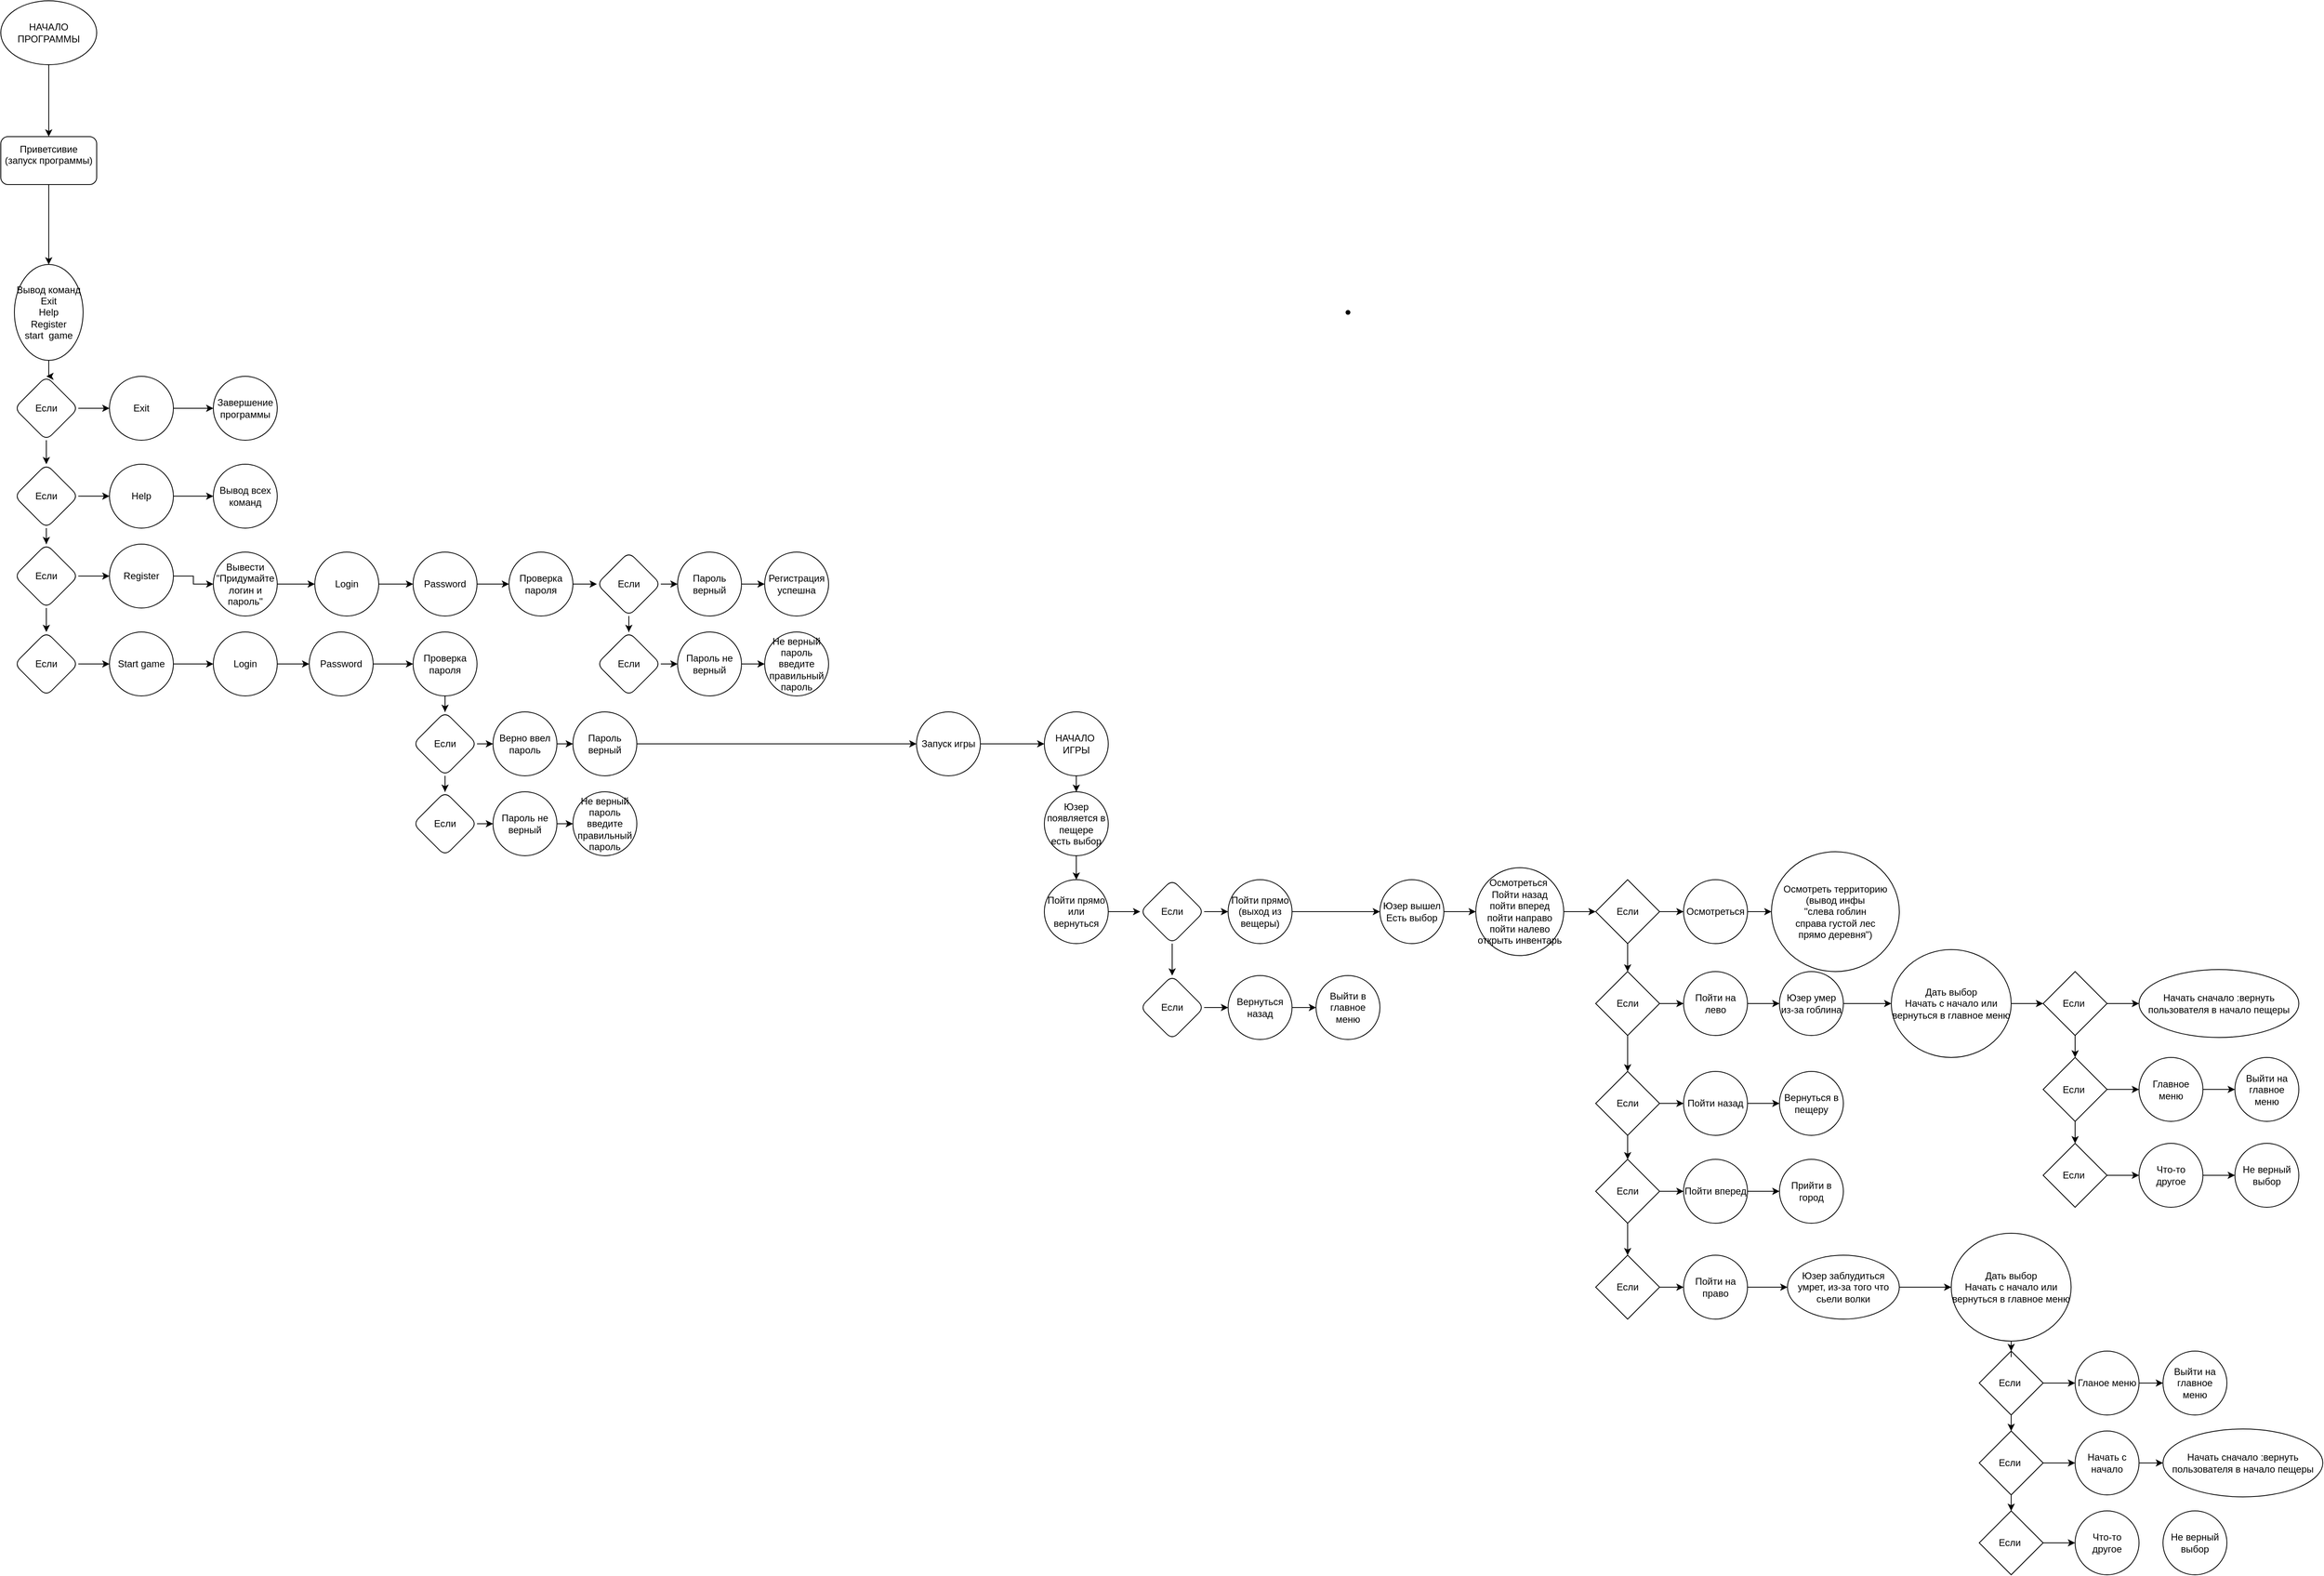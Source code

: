 <mxfile version="26.2.3">
  <diagram id="C5RBs43oDa-KdzZeNtuy" name="Page-1">
    <mxGraphModel dx="4176" dy="2280" grid="1" gridSize="10" guides="1" tooltips="1" connect="1" arrows="1" fold="1" page="1" pageScale="1" pageWidth="827" pageHeight="1169" math="0" shadow="0">
      <root>
        <mxCell id="WIyWlLk6GJQsqaUBKTNV-0" />
        <mxCell id="WIyWlLk6GJQsqaUBKTNV-1" parent="WIyWlLk6GJQsqaUBKTNV-0" />
        <mxCell id="n6v00HD5RPz7IUr_p7di-2" value="" style="edgeStyle=orthogonalEdgeStyle;rounded=0;orthogonalLoop=1;jettySize=auto;html=1;" edge="1" parent="WIyWlLk6GJQsqaUBKTNV-1" source="n6v00HD5RPz7IUr_p7di-0">
          <mxGeometry relative="1" as="geometry">
            <mxPoint x="414" y="210" as="targetPoint" />
          </mxGeometry>
        </mxCell>
        <mxCell id="n6v00HD5RPz7IUr_p7di-0" value="НАЧАЛО&lt;div&gt;ПРОГРАММЫ&lt;/div&gt;" style="ellipse;whiteSpace=wrap;html=1;" vertex="1" parent="WIyWlLk6GJQsqaUBKTNV-1">
          <mxGeometry x="354" y="40" width="120" height="80" as="geometry" />
        </mxCell>
        <mxCell id="n6v00HD5RPz7IUr_p7di-72" value="" style="edgeStyle=orthogonalEdgeStyle;rounded=0;orthogonalLoop=1;jettySize=auto;html=1;" edge="1" parent="WIyWlLk6GJQsqaUBKTNV-1" source="n6v00HD5RPz7IUr_p7di-6" target="n6v00HD5RPz7IUr_p7di-71">
          <mxGeometry relative="1" as="geometry" />
        </mxCell>
        <mxCell id="n6v00HD5RPz7IUr_p7di-6" value="Приветсивие&lt;div&gt;(запуск программы)&lt;/div&gt;&lt;div&gt;&lt;br&gt;&lt;/div&gt;" style="rounded=1;whiteSpace=wrap;html=1;" vertex="1" parent="WIyWlLk6GJQsqaUBKTNV-1">
          <mxGeometry x="354" y="210" width="120" height="60" as="geometry" />
        </mxCell>
        <mxCell id="n6v00HD5RPz7IUr_p7di-74" value="" style="edgeStyle=orthogonalEdgeStyle;rounded=0;orthogonalLoop=1;jettySize=auto;html=1;" edge="1" parent="WIyWlLk6GJQsqaUBKTNV-1" source="n6v00HD5RPz7IUr_p7di-71" target="n6v00HD5RPz7IUr_p7di-73">
          <mxGeometry relative="1" as="geometry" />
        </mxCell>
        <mxCell id="n6v00HD5RPz7IUr_p7di-71" value="Вывод команд&lt;div&gt;Exit&lt;/div&gt;&lt;div&gt;Help&lt;/div&gt;&lt;div&gt;Register&lt;/div&gt;&lt;div&gt;start&amp;nbsp; game&lt;/div&gt;" style="ellipse;whiteSpace=wrap;html=1;rounded=1;" vertex="1" parent="WIyWlLk6GJQsqaUBKTNV-1">
          <mxGeometry x="371" y="370" width="86" height="120" as="geometry" />
        </mxCell>
        <mxCell id="n6v00HD5RPz7IUr_p7di-76" value="" style="edgeStyle=orthogonalEdgeStyle;rounded=0;orthogonalLoop=1;jettySize=auto;html=1;" edge="1" parent="WIyWlLk6GJQsqaUBKTNV-1" source="n6v00HD5RPz7IUr_p7di-73" target="n6v00HD5RPz7IUr_p7di-75">
          <mxGeometry relative="1" as="geometry" />
        </mxCell>
        <mxCell id="n6v00HD5RPz7IUr_p7di-80" value="" style="edgeStyle=orthogonalEdgeStyle;rounded=0;orthogonalLoop=1;jettySize=auto;html=1;" edge="1" parent="WIyWlLk6GJQsqaUBKTNV-1" source="n6v00HD5RPz7IUr_p7di-73" target="n6v00HD5RPz7IUr_p7di-79">
          <mxGeometry relative="1" as="geometry" />
        </mxCell>
        <mxCell id="n6v00HD5RPz7IUr_p7di-73" value="Если" style="rhombus;whiteSpace=wrap;html=1;rounded=1;" vertex="1" parent="WIyWlLk6GJQsqaUBKTNV-1">
          <mxGeometry x="371" y="510" width="80" height="80" as="geometry" />
        </mxCell>
        <mxCell id="n6v00HD5RPz7IUr_p7di-78" value="" style="edgeStyle=orthogonalEdgeStyle;rounded=0;orthogonalLoop=1;jettySize=auto;html=1;" edge="1" parent="WIyWlLk6GJQsqaUBKTNV-1" source="n6v00HD5RPz7IUr_p7di-75" target="n6v00HD5RPz7IUr_p7di-77">
          <mxGeometry relative="1" as="geometry" />
        </mxCell>
        <mxCell id="n6v00HD5RPz7IUr_p7di-75" value="Exit" style="ellipse;whiteSpace=wrap;html=1;rounded=1;" vertex="1" parent="WIyWlLk6GJQsqaUBKTNV-1">
          <mxGeometry x="490" y="510" width="80" height="80" as="geometry" />
        </mxCell>
        <mxCell id="n6v00HD5RPz7IUr_p7di-82" value="" style="edgeStyle=orthogonalEdgeStyle;rounded=0;orthogonalLoop=1;jettySize=auto;html=1;" edge="1" parent="WIyWlLk6GJQsqaUBKTNV-1" source="n6v00HD5RPz7IUr_p7di-79" target="n6v00HD5RPz7IUr_p7di-81">
          <mxGeometry relative="1" as="geometry" />
        </mxCell>
        <mxCell id="n6v00HD5RPz7IUr_p7di-86" value="" style="edgeStyle=orthogonalEdgeStyle;rounded=0;orthogonalLoop=1;jettySize=auto;html=1;" edge="1" parent="WIyWlLk6GJQsqaUBKTNV-1" source="n6v00HD5RPz7IUr_p7di-79" target="n6v00HD5RPz7IUr_p7di-85">
          <mxGeometry relative="1" as="geometry" />
        </mxCell>
        <mxCell id="n6v00HD5RPz7IUr_p7di-79" value="Если" style="rhombus;whiteSpace=wrap;html=1;rounded=1;" vertex="1" parent="WIyWlLk6GJQsqaUBKTNV-1">
          <mxGeometry x="371" y="620" width="80" height="80" as="geometry" />
        </mxCell>
        <mxCell id="n6v00HD5RPz7IUr_p7di-84" value="" style="edgeStyle=orthogonalEdgeStyle;rounded=0;orthogonalLoop=1;jettySize=auto;html=1;" edge="1" parent="WIyWlLk6GJQsqaUBKTNV-1" source="n6v00HD5RPz7IUr_p7di-81" target="n6v00HD5RPz7IUr_p7di-83">
          <mxGeometry relative="1" as="geometry" />
        </mxCell>
        <mxCell id="n6v00HD5RPz7IUr_p7di-81" value="Help" style="ellipse;whiteSpace=wrap;html=1;rounded=1;" vertex="1" parent="WIyWlLk6GJQsqaUBKTNV-1">
          <mxGeometry x="490" y="620" width="80" height="80" as="geometry" />
        </mxCell>
        <mxCell id="n6v00HD5RPz7IUr_p7di-83" value="Вывод всех команд" style="ellipse;whiteSpace=wrap;html=1;rounded=1;" vertex="1" parent="WIyWlLk6GJQsqaUBKTNV-1">
          <mxGeometry x="620" y="620" width="80" height="80" as="geometry" />
        </mxCell>
        <mxCell id="n6v00HD5RPz7IUr_p7di-88" value="" style="edgeStyle=orthogonalEdgeStyle;rounded=0;orthogonalLoop=1;jettySize=auto;html=1;" edge="1" parent="WIyWlLk6GJQsqaUBKTNV-1" source="n6v00HD5RPz7IUr_p7di-85" target="n6v00HD5RPz7IUr_p7di-87">
          <mxGeometry relative="1" as="geometry" />
        </mxCell>
        <mxCell id="n6v00HD5RPz7IUr_p7di-119" value="" style="edgeStyle=orthogonalEdgeStyle;rounded=0;orthogonalLoop=1;jettySize=auto;html=1;" edge="1" parent="WIyWlLk6GJQsqaUBKTNV-1" source="n6v00HD5RPz7IUr_p7di-85" target="n6v00HD5RPz7IUr_p7di-118">
          <mxGeometry relative="1" as="geometry" />
        </mxCell>
        <mxCell id="n6v00HD5RPz7IUr_p7di-85" value="Если" style="rhombus;whiteSpace=wrap;html=1;rounded=1;" vertex="1" parent="WIyWlLk6GJQsqaUBKTNV-1">
          <mxGeometry x="371" y="720" width="80" height="80" as="geometry" />
        </mxCell>
        <mxCell id="n6v00HD5RPz7IUr_p7di-90" value="" style="edgeStyle=orthogonalEdgeStyle;rounded=0;orthogonalLoop=1;jettySize=auto;html=1;" edge="1" parent="WIyWlLk6GJQsqaUBKTNV-1" source="n6v00HD5RPz7IUr_p7di-87" target="n6v00HD5RPz7IUr_p7di-89">
          <mxGeometry relative="1" as="geometry" />
        </mxCell>
        <mxCell id="n6v00HD5RPz7IUr_p7di-87" value="Register" style="ellipse;whiteSpace=wrap;html=1;rounded=1;" vertex="1" parent="WIyWlLk6GJQsqaUBKTNV-1">
          <mxGeometry x="490" y="720" width="80" height="80" as="geometry" />
        </mxCell>
        <mxCell id="n6v00HD5RPz7IUr_p7di-94" value="" style="edgeStyle=orthogonalEdgeStyle;rounded=0;orthogonalLoop=1;jettySize=auto;html=1;" edge="1" parent="WIyWlLk6GJQsqaUBKTNV-1" source="n6v00HD5RPz7IUr_p7di-89" target="n6v00HD5RPz7IUr_p7di-93">
          <mxGeometry relative="1" as="geometry" />
        </mxCell>
        <mxCell id="n6v00HD5RPz7IUr_p7di-89" value="Вывести&lt;br&gt;&quot;Придумайте&lt;div&gt;логин и пароль&quot;&lt;br&gt;&lt;/div&gt;" style="ellipse;whiteSpace=wrap;html=1;rounded=1;" vertex="1" parent="WIyWlLk6GJQsqaUBKTNV-1">
          <mxGeometry x="620" y="730" width="80" height="80" as="geometry" />
        </mxCell>
        <mxCell id="n6v00HD5RPz7IUr_p7di-96" value="" style="edgeStyle=orthogonalEdgeStyle;rounded=0;orthogonalLoop=1;jettySize=auto;html=1;" edge="1" parent="WIyWlLk6GJQsqaUBKTNV-1" source="n6v00HD5RPz7IUr_p7di-93" target="n6v00HD5RPz7IUr_p7di-95">
          <mxGeometry relative="1" as="geometry" />
        </mxCell>
        <mxCell id="n6v00HD5RPz7IUr_p7di-93" value="Login" style="ellipse;whiteSpace=wrap;html=1;rounded=1;" vertex="1" parent="WIyWlLk6GJQsqaUBKTNV-1">
          <mxGeometry x="747" y="730" width="80" height="80" as="geometry" />
        </mxCell>
        <mxCell id="n6v00HD5RPz7IUr_p7di-98" value="" style="edgeStyle=orthogonalEdgeStyle;rounded=0;orthogonalLoop=1;jettySize=auto;html=1;" edge="1" parent="WIyWlLk6GJQsqaUBKTNV-1" source="n6v00HD5RPz7IUr_p7di-95" target="n6v00HD5RPz7IUr_p7di-97">
          <mxGeometry relative="1" as="geometry" />
        </mxCell>
        <mxCell id="n6v00HD5RPz7IUr_p7di-95" value="Password" style="ellipse;whiteSpace=wrap;html=1;rounded=1;" vertex="1" parent="WIyWlLk6GJQsqaUBKTNV-1">
          <mxGeometry x="870" y="730" width="80" height="80" as="geometry" />
        </mxCell>
        <mxCell id="n6v00HD5RPz7IUr_p7di-100" value="" style="edgeStyle=orthogonalEdgeStyle;rounded=0;orthogonalLoop=1;jettySize=auto;html=1;" edge="1" parent="WIyWlLk6GJQsqaUBKTNV-1" source="n6v00HD5RPz7IUr_p7di-97" target="n6v00HD5RPz7IUr_p7di-99">
          <mxGeometry relative="1" as="geometry" />
        </mxCell>
        <mxCell id="n6v00HD5RPz7IUr_p7di-102" value="" style="edgeStyle=orthogonalEdgeStyle;rounded=0;orthogonalLoop=1;jettySize=auto;html=1;" edge="1" parent="WIyWlLk6GJQsqaUBKTNV-1" source="n6v00HD5RPz7IUr_p7di-99" target="n6v00HD5RPz7IUr_p7di-101">
          <mxGeometry relative="1" as="geometry" />
        </mxCell>
        <mxCell id="n6v00HD5RPz7IUr_p7di-104" value="" style="edgeStyle=orthogonalEdgeStyle;rounded=0;orthogonalLoop=1;jettySize=auto;html=1;" edge="1" parent="WIyWlLk6GJQsqaUBKTNV-1" source="n6v00HD5RPz7IUr_p7di-99" target="n6v00HD5RPz7IUr_p7di-103">
          <mxGeometry relative="1" as="geometry" />
        </mxCell>
        <mxCell id="n6v00HD5RPz7IUr_p7di-99" value="Если" style="rhombus;whiteSpace=wrap;html=1;rounded=1;" vertex="1" parent="WIyWlLk6GJQsqaUBKTNV-1">
          <mxGeometry x="1100" y="730" width="80" height="80" as="geometry" />
        </mxCell>
        <mxCell id="n6v00HD5RPz7IUr_p7di-111" value="" style="edgeStyle=orthogonalEdgeStyle;rounded=0;orthogonalLoop=1;jettySize=auto;html=1;" edge="1" parent="WIyWlLk6GJQsqaUBKTNV-1" source="n6v00HD5RPz7IUr_p7di-101" target="n6v00HD5RPz7IUr_p7di-110">
          <mxGeometry relative="1" as="geometry" />
        </mxCell>
        <mxCell id="n6v00HD5RPz7IUr_p7di-101" value="Если" style="rhombus;whiteSpace=wrap;html=1;rounded=1;" vertex="1" parent="WIyWlLk6GJQsqaUBKTNV-1">
          <mxGeometry x="1100" y="830" width="80" height="80" as="geometry" />
        </mxCell>
        <mxCell id="n6v00HD5RPz7IUr_p7di-106" value="" style="edgeStyle=orthogonalEdgeStyle;rounded=0;orthogonalLoop=1;jettySize=auto;html=1;" edge="1" parent="WIyWlLk6GJQsqaUBKTNV-1" source="n6v00HD5RPz7IUr_p7di-103" target="n6v00HD5RPz7IUr_p7di-105">
          <mxGeometry relative="1" as="geometry" />
        </mxCell>
        <mxCell id="n6v00HD5RPz7IUr_p7di-103" value="Пароль верный" style="ellipse;whiteSpace=wrap;html=1;rounded=1;" vertex="1" parent="WIyWlLk6GJQsqaUBKTNV-1">
          <mxGeometry x="1201" y="730" width="80" height="80" as="geometry" />
        </mxCell>
        <mxCell id="n6v00HD5RPz7IUr_p7di-105" value="Регистрация успешна" style="ellipse;whiteSpace=wrap;html=1;rounded=1;" vertex="1" parent="WIyWlLk6GJQsqaUBKTNV-1">
          <mxGeometry x="1310" y="730" width="80" height="80" as="geometry" />
        </mxCell>
        <mxCell id="n6v00HD5RPz7IUr_p7di-139" value="" style="edgeStyle=orthogonalEdgeStyle;rounded=0;orthogonalLoop=1;jettySize=auto;html=1;" edge="1" parent="WIyWlLk6GJQsqaUBKTNV-1" source="n6v00HD5RPz7IUr_p7di-110" target="n6v00HD5RPz7IUr_p7di-138">
          <mxGeometry relative="1" as="geometry" />
        </mxCell>
        <mxCell id="n6v00HD5RPz7IUr_p7di-110" value="Пароль не верный" style="ellipse;whiteSpace=wrap;html=1;rounded=1;" vertex="1" parent="WIyWlLk6GJQsqaUBKTNV-1">
          <mxGeometry x="1201" y="830" width="80" height="80" as="geometry" />
        </mxCell>
        <mxCell id="n6v00HD5RPz7IUr_p7di-123" value="" style="edgeStyle=orthogonalEdgeStyle;rounded=0;orthogonalLoop=1;jettySize=auto;html=1;" edge="1" parent="WIyWlLk6GJQsqaUBKTNV-1" source="n6v00HD5RPz7IUr_p7di-118" target="n6v00HD5RPz7IUr_p7di-122">
          <mxGeometry relative="1" as="geometry" />
        </mxCell>
        <mxCell id="n6v00HD5RPz7IUr_p7di-118" value="Если" style="rhombus;whiteSpace=wrap;html=1;rounded=1;" vertex="1" parent="WIyWlLk6GJQsqaUBKTNV-1">
          <mxGeometry x="371" y="830" width="80" height="80" as="geometry" />
        </mxCell>
        <mxCell id="n6v00HD5RPz7IUr_p7di-122" value="Start game" style="ellipse;whiteSpace=wrap;html=1;rounded=1;" vertex="1" parent="WIyWlLk6GJQsqaUBKTNV-1">
          <mxGeometry x="490" y="830" width="80" height="80" as="geometry" />
        </mxCell>
        <mxCell id="n6v00HD5RPz7IUr_p7di-131" value="" style="edgeStyle=orthogonalEdgeStyle;rounded=0;orthogonalLoop=1;jettySize=auto;html=1;" edge="1" parent="WIyWlLk6GJQsqaUBKTNV-1" source="n6v00HD5RPz7IUr_p7di-127" target="n6v00HD5RPz7IUr_p7di-130">
          <mxGeometry relative="1" as="geometry" />
        </mxCell>
        <mxCell id="n6v00HD5RPz7IUr_p7di-133" value="" style="edgeStyle=orthogonalEdgeStyle;rounded=0;orthogonalLoop=1;jettySize=auto;html=1;" edge="1" parent="WIyWlLk6GJQsqaUBKTNV-1" source="n6v00HD5RPz7IUr_p7di-130" target="n6v00HD5RPz7IUr_p7di-132">
          <mxGeometry relative="1" as="geometry" />
        </mxCell>
        <mxCell id="n6v00HD5RPz7IUr_p7di-130" value="Password" style="ellipse;whiteSpace=wrap;html=1;rounded=1;" vertex="1" parent="WIyWlLk6GJQsqaUBKTNV-1">
          <mxGeometry x="740" y="830" width="80" height="80" as="geometry" />
        </mxCell>
        <mxCell id="n6v00HD5RPz7IUr_p7di-144" value="" style="edgeStyle=orthogonalEdgeStyle;rounded=0;orthogonalLoop=1;jettySize=auto;html=1;" edge="1" parent="WIyWlLk6GJQsqaUBKTNV-1" source="n6v00HD5RPz7IUr_p7di-132" target="n6v00HD5RPz7IUr_p7di-143">
          <mxGeometry relative="1" as="geometry" />
        </mxCell>
        <mxCell id="n6v00HD5RPz7IUr_p7di-132" value="Проверка пароля" style="ellipse;whiteSpace=wrap;html=1;rounded=1;" vertex="1" parent="WIyWlLk6GJQsqaUBKTNV-1">
          <mxGeometry x="870" y="830" width="80" height="80" as="geometry" />
        </mxCell>
        <mxCell id="n6v00HD5RPz7IUr_p7di-97" value="Проверка пароля" style="ellipse;whiteSpace=wrap;html=1;rounded=1;" vertex="1" parent="WIyWlLk6GJQsqaUBKTNV-1">
          <mxGeometry x="990" y="730" width="80" height="80" as="geometry" />
        </mxCell>
        <mxCell id="n6v00HD5RPz7IUr_p7di-77" value="Завершение программы" style="ellipse;whiteSpace=wrap;html=1;rounded=1;" vertex="1" parent="WIyWlLk6GJQsqaUBKTNV-1">
          <mxGeometry x="620" y="510" width="80" height="80" as="geometry" />
        </mxCell>
        <mxCell id="n6v00HD5RPz7IUr_p7di-138" value="Не верный пароль&lt;div&gt;введите правильный пароль&lt;/div&gt;" style="ellipse;whiteSpace=wrap;html=1;rounded=1;" vertex="1" parent="WIyWlLk6GJQsqaUBKTNV-1">
          <mxGeometry x="1310" y="830" width="80" height="80" as="geometry" />
        </mxCell>
        <mxCell id="n6v00HD5RPz7IUr_p7di-141" value="" style="edgeStyle=orthogonalEdgeStyle;rounded=0;orthogonalLoop=1;jettySize=auto;html=1;" edge="1" parent="WIyWlLk6GJQsqaUBKTNV-1" source="n6v00HD5RPz7IUr_p7di-122" target="n6v00HD5RPz7IUr_p7di-127">
          <mxGeometry relative="1" as="geometry">
            <mxPoint x="570" y="870" as="sourcePoint" />
            <mxPoint x="670" y="1110" as="targetPoint" />
          </mxGeometry>
        </mxCell>
        <mxCell id="n6v00HD5RPz7IUr_p7di-127" value="Login" style="ellipse;whiteSpace=wrap;html=1;rounded=1;" vertex="1" parent="WIyWlLk6GJQsqaUBKTNV-1">
          <mxGeometry x="620" y="830" width="80" height="80" as="geometry" />
        </mxCell>
        <mxCell id="n6v00HD5RPz7IUr_p7di-146" value="" style="edgeStyle=orthogonalEdgeStyle;rounded=0;orthogonalLoop=1;jettySize=auto;html=1;" edge="1" parent="WIyWlLk6GJQsqaUBKTNV-1" source="n6v00HD5RPz7IUr_p7di-143" target="n6v00HD5RPz7IUr_p7di-145">
          <mxGeometry relative="1" as="geometry" />
        </mxCell>
        <mxCell id="n6v00HD5RPz7IUr_p7di-148" value="" style="edgeStyle=orthogonalEdgeStyle;rounded=0;orthogonalLoop=1;jettySize=auto;html=1;" edge="1" parent="WIyWlLk6GJQsqaUBKTNV-1" source="n6v00HD5RPz7IUr_p7di-143" target="n6v00HD5RPz7IUr_p7di-147">
          <mxGeometry relative="1" as="geometry" />
        </mxCell>
        <mxCell id="n6v00HD5RPz7IUr_p7di-143" value="Если" style="rhombus;whiteSpace=wrap;html=1;rounded=1;" vertex="1" parent="WIyWlLk6GJQsqaUBKTNV-1">
          <mxGeometry x="870" y="930" width="80" height="80" as="geometry" />
        </mxCell>
        <mxCell id="n6v00HD5RPz7IUr_p7di-158" value="" style="edgeStyle=orthogonalEdgeStyle;rounded=0;orthogonalLoop=1;jettySize=auto;html=1;" edge="1" parent="WIyWlLk6GJQsqaUBKTNV-1" source="n6v00HD5RPz7IUr_p7di-145" target="n6v00HD5RPz7IUr_p7di-157">
          <mxGeometry relative="1" as="geometry" />
        </mxCell>
        <mxCell id="n6v00HD5RPz7IUr_p7di-145" value="Если" style="rhombus;whiteSpace=wrap;html=1;rounded=1;" vertex="1" parent="WIyWlLk6GJQsqaUBKTNV-1">
          <mxGeometry x="870" y="1030" width="80" height="80" as="geometry" />
        </mxCell>
        <mxCell id="n6v00HD5RPz7IUr_p7di-154" value="" style="edgeStyle=orthogonalEdgeStyle;rounded=0;orthogonalLoop=1;jettySize=auto;html=1;" edge="1" parent="WIyWlLk6GJQsqaUBKTNV-1" source="n6v00HD5RPz7IUr_p7di-147" target="n6v00HD5RPz7IUr_p7di-153">
          <mxGeometry relative="1" as="geometry" />
        </mxCell>
        <mxCell id="n6v00HD5RPz7IUr_p7di-147" value="Верно ввел пароль" style="ellipse;whiteSpace=wrap;html=1;rounded=1;" vertex="1" parent="WIyWlLk6GJQsqaUBKTNV-1">
          <mxGeometry x="970" y="930" width="80" height="80" as="geometry" />
        </mxCell>
        <mxCell id="n6v00HD5RPz7IUr_p7di-156" value="" style="edgeStyle=orthogonalEdgeStyle;rounded=0;orthogonalLoop=1;jettySize=auto;html=1;" edge="1" parent="WIyWlLk6GJQsqaUBKTNV-1" source="n6v00HD5RPz7IUr_p7di-153" target="n6v00HD5RPz7IUr_p7di-155">
          <mxGeometry relative="1" as="geometry" />
        </mxCell>
        <mxCell id="n6v00HD5RPz7IUr_p7di-153" value="Пароль верный" style="ellipse;whiteSpace=wrap;html=1;rounded=1;" vertex="1" parent="WIyWlLk6GJQsqaUBKTNV-1">
          <mxGeometry x="1070" y="930" width="80" height="80" as="geometry" />
        </mxCell>
        <mxCell id="n6v00HD5RPz7IUr_p7di-163" value="" style="edgeStyle=orthogonalEdgeStyle;rounded=0;orthogonalLoop=1;jettySize=auto;html=1;" edge="1" parent="WIyWlLk6GJQsqaUBKTNV-1" source="n6v00HD5RPz7IUr_p7di-155" target="n6v00HD5RPz7IUr_p7di-162">
          <mxGeometry relative="1" as="geometry" />
        </mxCell>
        <mxCell id="n6v00HD5RPz7IUr_p7di-155" value="Запуск игры" style="ellipse;whiteSpace=wrap;html=1;rounded=1;" vertex="1" parent="WIyWlLk6GJQsqaUBKTNV-1">
          <mxGeometry x="1500" y="930" width="80" height="80" as="geometry" />
        </mxCell>
        <mxCell id="n6v00HD5RPz7IUr_p7di-161" value="" style="edgeStyle=orthogonalEdgeStyle;rounded=0;orthogonalLoop=1;jettySize=auto;html=1;" edge="1" parent="WIyWlLk6GJQsqaUBKTNV-1" source="n6v00HD5RPz7IUr_p7di-157" target="n6v00HD5RPz7IUr_p7di-160">
          <mxGeometry relative="1" as="geometry" />
        </mxCell>
        <mxCell id="n6v00HD5RPz7IUr_p7di-157" value="Пароль не верный" style="ellipse;whiteSpace=wrap;html=1;rounded=1;" vertex="1" parent="WIyWlLk6GJQsqaUBKTNV-1">
          <mxGeometry x="970" y="1030" width="80" height="80" as="geometry" />
        </mxCell>
        <mxCell id="n6v00HD5RPz7IUr_p7di-160" value="Не верный пароль&lt;div&gt;введите правильный пароль&lt;/div&gt;" style="ellipse;whiteSpace=wrap;html=1;rounded=1;" vertex="1" parent="WIyWlLk6GJQsqaUBKTNV-1">
          <mxGeometry x="1070" y="1030" width="80" height="80" as="geometry" />
        </mxCell>
        <mxCell id="n6v00HD5RPz7IUr_p7di-165" value="" style="edgeStyle=orthogonalEdgeStyle;rounded=0;orthogonalLoop=1;jettySize=auto;html=1;" edge="1" parent="WIyWlLk6GJQsqaUBKTNV-1" source="n6v00HD5RPz7IUr_p7di-162" target="n6v00HD5RPz7IUr_p7di-164">
          <mxGeometry relative="1" as="geometry" />
        </mxCell>
        <mxCell id="n6v00HD5RPz7IUr_p7di-162" value="НАЧАЛО&amp;nbsp;&lt;div&gt;ИГРЫ&lt;/div&gt;" style="ellipse;whiteSpace=wrap;html=1;rounded=1;" vertex="1" parent="WIyWlLk6GJQsqaUBKTNV-1">
          <mxGeometry x="1660" y="930" width="80" height="80" as="geometry" />
        </mxCell>
        <mxCell id="n6v00HD5RPz7IUr_p7di-167" value="" style="edgeStyle=orthogonalEdgeStyle;rounded=0;orthogonalLoop=1;jettySize=auto;html=1;" edge="1" parent="WIyWlLk6GJQsqaUBKTNV-1" source="n6v00HD5RPz7IUr_p7di-164" target="n6v00HD5RPz7IUr_p7di-166">
          <mxGeometry relative="1" as="geometry" />
        </mxCell>
        <mxCell id="n6v00HD5RPz7IUr_p7di-164" value="Юзер появляется в пещере&lt;div&gt;есть выбор&lt;/div&gt;" style="ellipse;whiteSpace=wrap;html=1;rounded=1;" vertex="1" parent="WIyWlLk6GJQsqaUBKTNV-1">
          <mxGeometry x="1660" y="1030" width="80" height="80" as="geometry" />
        </mxCell>
        <mxCell id="n6v00HD5RPz7IUr_p7di-169" value="" style="edgeStyle=orthogonalEdgeStyle;rounded=0;orthogonalLoop=1;jettySize=auto;html=1;" edge="1" parent="WIyWlLk6GJQsqaUBKTNV-1" source="n6v00HD5RPz7IUr_p7di-166" target="n6v00HD5RPz7IUr_p7di-168">
          <mxGeometry relative="1" as="geometry" />
        </mxCell>
        <mxCell id="n6v00HD5RPz7IUr_p7di-166" value="Пойти прямо&lt;div&gt;или вернуться&lt;/div&gt;" style="ellipse;whiteSpace=wrap;html=1;rounded=1;" vertex="1" parent="WIyWlLk6GJQsqaUBKTNV-1">
          <mxGeometry x="1660" y="1140" width="80" height="80" as="geometry" />
        </mxCell>
        <mxCell id="n6v00HD5RPz7IUr_p7di-171" value="" style="edgeStyle=orthogonalEdgeStyle;rounded=0;orthogonalLoop=1;jettySize=auto;html=1;" edge="1" parent="WIyWlLk6GJQsqaUBKTNV-1" source="n6v00HD5RPz7IUr_p7di-168" target="n6v00HD5RPz7IUr_p7di-170">
          <mxGeometry relative="1" as="geometry" />
        </mxCell>
        <mxCell id="n6v00HD5RPz7IUr_p7di-173" value="" style="edgeStyle=orthogonalEdgeStyle;rounded=0;orthogonalLoop=1;jettySize=auto;html=1;" edge="1" parent="WIyWlLk6GJQsqaUBKTNV-1" source="n6v00HD5RPz7IUr_p7di-168" target="n6v00HD5RPz7IUr_p7di-172">
          <mxGeometry relative="1" as="geometry" />
        </mxCell>
        <mxCell id="n6v00HD5RPz7IUr_p7di-168" value="Если" style="rhombus;whiteSpace=wrap;html=1;rounded=1;" vertex="1" parent="WIyWlLk6GJQsqaUBKTNV-1">
          <mxGeometry x="1780" y="1140" width="80" height="80" as="geometry" />
        </mxCell>
        <mxCell id="n6v00HD5RPz7IUr_p7di-182" value="" style="edgeStyle=orthogonalEdgeStyle;rounded=0;orthogonalLoop=1;jettySize=auto;html=1;" edge="1" parent="WIyWlLk6GJQsqaUBKTNV-1" source="n6v00HD5RPz7IUr_p7di-170" target="n6v00HD5RPz7IUr_p7di-181">
          <mxGeometry relative="1" as="geometry" />
        </mxCell>
        <mxCell id="n6v00HD5RPz7IUr_p7di-170" value="Пойти прямо&lt;div&gt;(выход из вещеры)&lt;/div&gt;" style="ellipse;whiteSpace=wrap;html=1;rounded=1;" vertex="1" parent="WIyWlLk6GJQsqaUBKTNV-1">
          <mxGeometry x="1890" y="1140" width="80" height="80" as="geometry" />
        </mxCell>
        <mxCell id="n6v00HD5RPz7IUr_p7di-175" value="" style="edgeStyle=orthogonalEdgeStyle;rounded=0;orthogonalLoop=1;jettySize=auto;html=1;" edge="1" parent="WIyWlLk6GJQsqaUBKTNV-1" source="n6v00HD5RPz7IUr_p7di-172" target="n6v00HD5RPz7IUr_p7di-174">
          <mxGeometry relative="1" as="geometry" />
        </mxCell>
        <mxCell id="n6v00HD5RPz7IUr_p7di-172" value="Если" style="rhombus;whiteSpace=wrap;html=1;rounded=1;" vertex="1" parent="WIyWlLk6GJQsqaUBKTNV-1">
          <mxGeometry x="1780" y="1260" width="80" height="80" as="geometry" />
        </mxCell>
        <mxCell id="n6v00HD5RPz7IUr_p7di-177" value="" style="edgeStyle=orthogonalEdgeStyle;rounded=0;orthogonalLoop=1;jettySize=auto;html=1;" edge="1" parent="WIyWlLk6GJQsqaUBKTNV-1" source="n6v00HD5RPz7IUr_p7di-174" target="n6v00HD5RPz7IUr_p7di-176">
          <mxGeometry relative="1" as="geometry" />
        </mxCell>
        <mxCell id="n6v00HD5RPz7IUr_p7di-174" value="Вернуться назад" style="ellipse;whiteSpace=wrap;html=1;rounded=1;" vertex="1" parent="WIyWlLk6GJQsqaUBKTNV-1">
          <mxGeometry x="1890" y="1260" width="80" height="80" as="geometry" />
        </mxCell>
        <mxCell id="n6v00HD5RPz7IUr_p7di-176" value="Выйти в главное меню" style="ellipse;whiteSpace=wrap;html=1;rounded=1;" vertex="1" parent="WIyWlLk6GJQsqaUBKTNV-1">
          <mxGeometry x="2000" y="1260" width="80" height="80" as="geometry" />
        </mxCell>
        <mxCell id="n6v00HD5RPz7IUr_p7di-178" value="" style="shape=waypoint;sketch=0;size=6;pointerEvents=1;points=[];fillColor=default;resizable=0;rotatable=0;perimeter=centerPerimeter;snapToPoint=1;rounded=1;" vertex="1" parent="WIyWlLk6GJQsqaUBKTNV-1">
          <mxGeometry x="2030" y="420" width="20" height="20" as="geometry" />
        </mxCell>
        <mxCell id="n6v00HD5RPz7IUr_p7di-183" style="edgeStyle=orthogonalEdgeStyle;rounded=0;orthogonalLoop=1;jettySize=auto;html=1;" edge="1" parent="WIyWlLk6GJQsqaUBKTNV-1" source="n6v00HD5RPz7IUr_p7di-181">
          <mxGeometry relative="1" as="geometry">
            <mxPoint x="2200" y="1180" as="targetPoint" />
          </mxGeometry>
        </mxCell>
        <mxCell id="n6v00HD5RPz7IUr_p7di-181" value="Юзер вышел&lt;div&gt;Есть выбор&lt;/div&gt;" style="ellipse;whiteSpace=wrap;html=1;rounded=1;" vertex="1" parent="WIyWlLk6GJQsqaUBKTNV-1">
          <mxGeometry x="2080" y="1140" width="80" height="80" as="geometry" />
        </mxCell>
        <mxCell id="n6v00HD5RPz7IUr_p7di-186" value="" style="edgeStyle=orthogonalEdgeStyle;rounded=0;orthogonalLoop=1;jettySize=auto;html=1;" edge="1" parent="WIyWlLk6GJQsqaUBKTNV-1" source="n6v00HD5RPz7IUr_p7di-184" target="n6v00HD5RPz7IUr_p7di-185">
          <mxGeometry relative="1" as="geometry" />
        </mxCell>
        <mxCell id="n6v00HD5RPz7IUr_p7di-184" value="Осмотреться&amp;nbsp;&lt;div&gt;Пойти назад&lt;/div&gt;&lt;div&gt;пойти вперед&lt;/div&gt;&lt;div&gt;пойти направо&lt;/div&gt;&lt;div&gt;пойти налево&lt;/div&gt;&lt;div&gt;открыть инвентарь&lt;/div&gt;" style="ellipse;whiteSpace=wrap;html=1;aspect=fixed;" vertex="1" parent="WIyWlLk6GJQsqaUBKTNV-1">
          <mxGeometry x="2200" y="1125" width="110" height="110" as="geometry" />
        </mxCell>
        <mxCell id="n6v00HD5RPz7IUr_p7di-188" value="" style="edgeStyle=orthogonalEdgeStyle;rounded=0;orthogonalLoop=1;jettySize=auto;html=1;" edge="1" parent="WIyWlLk6GJQsqaUBKTNV-1" source="n6v00HD5RPz7IUr_p7di-185" target="n6v00HD5RPz7IUr_p7di-187">
          <mxGeometry relative="1" as="geometry" />
        </mxCell>
        <mxCell id="n6v00HD5RPz7IUr_p7di-192" value="" style="edgeStyle=orthogonalEdgeStyle;rounded=0;orthogonalLoop=1;jettySize=auto;html=1;" edge="1" parent="WIyWlLk6GJQsqaUBKTNV-1" source="n6v00HD5RPz7IUr_p7di-185" target="n6v00HD5RPz7IUr_p7di-191">
          <mxGeometry relative="1" as="geometry" />
        </mxCell>
        <mxCell id="n6v00HD5RPz7IUr_p7di-185" value="Если" style="rhombus;whiteSpace=wrap;html=1;" vertex="1" parent="WIyWlLk6GJQsqaUBKTNV-1">
          <mxGeometry x="2350" y="1140" width="80" height="80" as="geometry" />
        </mxCell>
        <mxCell id="n6v00HD5RPz7IUr_p7di-190" value="" style="edgeStyle=orthogonalEdgeStyle;rounded=0;orthogonalLoop=1;jettySize=auto;html=1;" edge="1" parent="WIyWlLk6GJQsqaUBKTNV-1" source="n6v00HD5RPz7IUr_p7di-187" target="n6v00HD5RPz7IUr_p7di-189">
          <mxGeometry relative="1" as="geometry" />
        </mxCell>
        <mxCell id="n6v00HD5RPz7IUr_p7di-187" value="Осмотреться" style="ellipse;whiteSpace=wrap;html=1;" vertex="1" parent="WIyWlLk6GJQsqaUBKTNV-1">
          <mxGeometry x="2460" y="1140" width="80" height="80" as="geometry" />
        </mxCell>
        <mxCell id="n6v00HD5RPz7IUr_p7di-189" value="Осмотреть территорию&lt;div&gt;(вывод инфы&lt;/div&gt;&lt;div&gt;&quot;слева гоблин&lt;/div&gt;&lt;div&gt;справа густой лес&lt;/div&gt;&lt;div&gt;прямо деревня&quot;)&lt;/div&gt;" style="ellipse;whiteSpace=wrap;html=1;" vertex="1" parent="WIyWlLk6GJQsqaUBKTNV-1">
          <mxGeometry x="2570" y="1105" width="160" height="150" as="geometry" />
        </mxCell>
        <mxCell id="n6v00HD5RPz7IUr_p7di-194" value="" style="edgeStyle=orthogonalEdgeStyle;rounded=0;orthogonalLoop=1;jettySize=auto;html=1;" edge="1" parent="WIyWlLk6GJQsqaUBKTNV-1" source="n6v00HD5RPz7IUr_p7di-191" target="n6v00HD5RPz7IUr_p7di-193">
          <mxGeometry relative="1" as="geometry" />
        </mxCell>
        <mxCell id="n6v00HD5RPz7IUr_p7di-220" value="" style="edgeStyle=orthogonalEdgeStyle;rounded=0;orthogonalLoop=1;jettySize=auto;html=1;" edge="1" parent="WIyWlLk6GJQsqaUBKTNV-1" source="n6v00HD5RPz7IUr_p7di-191" target="n6v00HD5RPz7IUr_p7di-219">
          <mxGeometry relative="1" as="geometry" />
        </mxCell>
        <mxCell id="n6v00HD5RPz7IUr_p7di-191" value="Если" style="rhombus;whiteSpace=wrap;html=1;" vertex="1" parent="WIyWlLk6GJQsqaUBKTNV-1">
          <mxGeometry x="2350" y="1255" width="80" height="80" as="geometry" />
        </mxCell>
        <mxCell id="n6v00HD5RPz7IUr_p7di-196" value="" style="edgeStyle=orthogonalEdgeStyle;rounded=0;orthogonalLoop=1;jettySize=auto;html=1;" edge="1" parent="WIyWlLk6GJQsqaUBKTNV-1" source="n6v00HD5RPz7IUr_p7di-193" target="n6v00HD5RPz7IUr_p7di-195">
          <mxGeometry relative="1" as="geometry" />
        </mxCell>
        <mxCell id="n6v00HD5RPz7IUr_p7di-193" value="Пойти на лево" style="ellipse;whiteSpace=wrap;html=1;" vertex="1" parent="WIyWlLk6GJQsqaUBKTNV-1">
          <mxGeometry x="2460" y="1255" width="80" height="80" as="geometry" />
        </mxCell>
        <mxCell id="n6v00HD5RPz7IUr_p7di-198" value="" style="edgeStyle=orthogonalEdgeStyle;rounded=0;orthogonalLoop=1;jettySize=auto;html=1;" edge="1" parent="WIyWlLk6GJQsqaUBKTNV-1" source="n6v00HD5RPz7IUr_p7di-195" target="n6v00HD5RPz7IUr_p7di-197">
          <mxGeometry relative="1" as="geometry" />
        </mxCell>
        <mxCell id="n6v00HD5RPz7IUr_p7di-195" value="Юзер умер из-за гоблина" style="ellipse;whiteSpace=wrap;html=1;" vertex="1" parent="WIyWlLk6GJQsqaUBKTNV-1">
          <mxGeometry x="2580" y="1255" width="80" height="80" as="geometry" />
        </mxCell>
        <mxCell id="n6v00HD5RPz7IUr_p7di-202" value="" style="edgeStyle=orthogonalEdgeStyle;rounded=0;orthogonalLoop=1;jettySize=auto;html=1;" edge="1" parent="WIyWlLk6GJQsqaUBKTNV-1" source="n6v00HD5RPz7IUr_p7di-197" target="n6v00HD5RPz7IUr_p7di-201">
          <mxGeometry relative="1" as="geometry" />
        </mxCell>
        <mxCell id="n6v00HD5RPz7IUr_p7di-197" value="Дать выбор&lt;div&gt;Начать с начало или вернуться в главное меню&lt;/div&gt;" style="ellipse;whiteSpace=wrap;html=1;" vertex="1" parent="WIyWlLk6GJQsqaUBKTNV-1">
          <mxGeometry x="2720" y="1227.5" width="150" height="135" as="geometry" />
        </mxCell>
        <mxCell id="n6v00HD5RPz7IUr_p7di-206" value="" style="edgeStyle=orthogonalEdgeStyle;rounded=0;orthogonalLoop=1;jettySize=auto;html=1;" edge="1" parent="WIyWlLk6GJQsqaUBKTNV-1" source="n6v00HD5RPz7IUr_p7di-201" target="n6v00HD5RPz7IUr_p7di-205">
          <mxGeometry relative="1" as="geometry" />
        </mxCell>
        <mxCell id="n6v00HD5RPz7IUr_p7di-208" value="" style="edgeStyle=orthogonalEdgeStyle;rounded=0;orthogonalLoop=1;jettySize=auto;html=1;" edge="1" parent="WIyWlLk6GJQsqaUBKTNV-1" source="n6v00HD5RPz7IUr_p7di-201" target="n6v00HD5RPz7IUr_p7di-207">
          <mxGeometry relative="1" as="geometry" />
        </mxCell>
        <mxCell id="n6v00HD5RPz7IUr_p7di-201" value="Если&amp;nbsp;" style="rhombus;whiteSpace=wrap;html=1;" vertex="1" parent="WIyWlLk6GJQsqaUBKTNV-1">
          <mxGeometry x="2910" y="1255" width="80" height="80" as="geometry" />
        </mxCell>
        <mxCell id="n6v00HD5RPz7IUr_p7di-210" value="" style="edgeStyle=orthogonalEdgeStyle;rounded=0;orthogonalLoop=1;jettySize=auto;html=1;" edge="1" parent="WIyWlLk6GJQsqaUBKTNV-1" source="n6v00HD5RPz7IUr_p7di-205" target="n6v00HD5RPz7IUr_p7di-209">
          <mxGeometry relative="1" as="geometry" />
        </mxCell>
        <mxCell id="n6v00HD5RPz7IUr_p7di-214" value="" style="edgeStyle=orthogonalEdgeStyle;rounded=0;orthogonalLoop=1;jettySize=auto;html=1;" edge="1" parent="WIyWlLk6GJQsqaUBKTNV-1" source="n6v00HD5RPz7IUr_p7di-205" target="n6v00HD5RPz7IUr_p7di-213">
          <mxGeometry relative="1" as="geometry" />
        </mxCell>
        <mxCell id="n6v00HD5RPz7IUr_p7di-205" value="Если&amp;nbsp;" style="rhombus;whiteSpace=wrap;html=1;" vertex="1" parent="WIyWlLk6GJQsqaUBKTNV-1">
          <mxGeometry x="2910" y="1362.5" width="80" height="80" as="geometry" />
        </mxCell>
        <mxCell id="n6v00HD5RPz7IUr_p7di-207" value="Начать сначало :вернуть пользователя в начало пещеры" style="ellipse;whiteSpace=wrap;html=1;" vertex="1" parent="WIyWlLk6GJQsqaUBKTNV-1">
          <mxGeometry x="3030" y="1252.5" width="200" height="85" as="geometry" />
        </mxCell>
        <mxCell id="n6v00HD5RPz7IUr_p7di-212" value="" style="edgeStyle=orthogonalEdgeStyle;rounded=0;orthogonalLoop=1;jettySize=auto;html=1;" edge="1" parent="WIyWlLk6GJQsqaUBKTNV-1" source="n6v00HD5RPz7IUr_p7di-209" target="n6v00HD5RPz7IUr_p7di-211">
          <mxGeometry relative="1" as="geometry" />
        </mxCell>
        <mxCell id="n6v00HD5RPz7IUr_p7di-209" value="Главное меню" style="ellipse;whiteSpace=wrap;html=1;" vertex="1" parent="WIyWlLk6GJQsqaUBKTNV-1">
          <mxGeometry x="3030" y="1362.5" width="80" height="80" as="geometry" />
        </mxCell>
        <mxCell id="n6v00HD5RPz7IUr_p7di-211" value="Выйти на главное меню" style="ellipse;whiteSpace=wrap;html=1;" vertex="1" parent="WIyWlLk6GJQsqaUBKTNV-1">
          <mxGeometry x="3150" y="1362.5" width="80" height="80" as="geometry" />
        </mxCell>
        <mxCell id="n6v00HD5RPz7IUr_p7di-216" value="" style="edgeStyle=orthogonalEdgeStyle;rounded=0;orthogonalLoop=1;jettySize=auto;html=1;" edge="1" parent="WIyWlLk6GJQsqaUBKTNV-1" source="n6v00HD5RPz7IUr_p7di-213" target="n6v00HD5RPz7IUr_p7di-215">
          <mxGeometry relative="1" as="geometry" />
        </mxCell>
        <mxCell id="n6v00HD5RPz7IUr_p7di-213" value="Если&amp;nbsp;" style="rhombus;whiteSpace=wrap;html=1;" vertex="1" parent="WIyWlLk6GJQsqaUBKTNV-1">
          <mxGeometry x="2910" y="1470" width="80" height="80" as="geometry" />
        </mxCell>
        <mxCell id="n6v00HD5RPz7IUr_p7di-218" value="" style="edgeStyle=orthogonalEdgeStyle;rounded=0;orthogonalLoop=1;jettySize=auto;html=1;" edge="1" parent="WIyWlLk6GJQsqaUBKTNV-1" source="n6v00HD5RPz7IUr_p7di-215" target="n6v00HD5RPz7IUr_p7di-217">
          <mxGeometry relative="1" as="geometry" />
        </mxCell>
        <mxCell id="n6v00HD5RPz7IUr_p7di-215" value="Что-то&lt;div&gt;другое&lt;/div&gt;" style="ellipse;whiteSpace=wrap;html=1;" vertex="1" parent="WIyWlLk6GJQsqaUBKTNV-1">
          <mxGeometry x="3030" y="1470" width="80" height="80" as="geometry" />
        </mxCell>
        <mxCell id="n6v00HD5RPz7IUr_p7di-217" value="Не верный выбор" style="ellipse;whiteSpace=wrap;html=1;" vertex="1" parent="WIyWlLk6GJQsqaUBKTNV-1">
          <mxGeometry x="3150" y="1470" width="80" height="80" as="geometry" />
        </mxCell>
        <mxCell id="n6v00HD5RPz7IUr_p7di-222" value="" style="edgeStyle=orthogonalEdgeStyle;rounded=0;orthogonalLoop=1;jettySize=auto;html=1;" edge="1" parent="WIyWlLk6GJQsqaUBKTNV-1" source="n6v00HD5RPz7IUr_p7di-219" target="n6v00HD5RPz7IUr_p7di-221">
          <mxGeometry relative="1" as="geometry" />
        </mxCell>
        <mxCell id="n6v00HD5RPz7IUr_p7di-226" value="" style="edgeStyle=orthogonalEdgeStyle;rounded=0;orthogonalLoop=1;jettySize=auto;html=1;" edge="1" parent="WIyWlLk6GJQsqaUBKTNV-1" source="n6v00HD5RPz7IUr_p7di-219" target="n6v00HD5RPz7IUr_p7di-225">
          <mxGeometry relative="1" as="geometry" />
        </mxCell>
        <mxCell id="n6v00HD5RPz7IUr_p7di-219" value="Если" style="rhombus;whiteSpace=wrap;html=1;" vertex="1" parent="WIyWlLk6GJQsqaUBKTNV-1">
          <mxGeometry x="2350" y="1380" width="80" height="80" as="geometry" />
        </mxCell>
        <mxCell id="n6v00HD5RPz7IUr_p7di-224" value="" style="edgeStyle=orthogonalEdgeStyle;rounded=0;orthogonalLoop=1;jettySize=auto;html=1;" edge="1" parent="WIyWlLk6GJQsqaUBKTNV-1" source="n6v00HD5RPz7IUr_p7di-221" target="n6v00HD5RPz7IUr_p7di-223">
          <mxGeometry relative="1" as="geometry" />
        </mxCell>
        <mxCell id="n6v00HD5RPz7IUr_p7di-221" value="Пойти назад" style="ellipse;whiteSpace=wrap;html=1;" vertex="1" parent="WIyWlLk6GJQsqaUBKTNV-1">
          <mxGeometry x="2460" y="1380" width="80" height="80" as="geometry" />
        </mxCell>
        <mxCell id="n6v00HD5RPz7IUr_p7di-223" value="Вернуться в пещеру" style="ellipse;whiteSpace=wrap;html=1;" vertex="1" parent="WIyWlLk6GJQsqaUBKTNV-1">
          <mxGeometry x="2580" y="1380" width="80" height="80" as="geometry" />
        </mxCell>
        <mxCell id="n6v00HD5RPz7IUr_p7di-228" value="" style="edgeStyle=orthogonalEdgeStyle;rounded=0;orthogonalLoop=1;jettySize=auto;html=1;" edge="1" parent="WIyWlLk6GJQsqaUBKTNV-1" source="n6v00HD5RPz7IUr_p7di-225" target="n6v00HD5RPz7IUr_p7di-227">
          <mxGeometry relative="1" as="geometry" />
        </mxCell>
        <mxCell id="n6v00HD5RPz7IUr_p7di-232" value="" style="edgeStyle=orthogonalEdgeStyle;rounded=0;orthogonalLoop=1;jettySize=auto;html=1;" edge="1" parent="WIyWlLk6GJQsqaUBKTNV-1" source="n6v00HD5RPz7IUr_p7di-225" target="n6v00HD5RPz7IUr_p7di-231">
          <mxGeometry relative="1" as="geometry" />
        </mxCell>
        <mxCell id="n6v00HD5RPz7IUr_p7di-225" value="Если" style="rhombus;whiteSpace=wrap;html=1;" vertex="1" parent="WIyWlLk6GJQsqaUBKTNV-1">
          <mxGeometry x="2350" y="1490" width="80" height="80" as="geometry" />
        </mxCell>
        <mxCell id="n6v00HD5RPz7IUr_p7di-230" value="" style="edgeStyle=orthogonalEdgeStyle;rounded=0;orthogonalLoop=1;jettySize=auto;html=1;" edge="1" parent="WIyWlLk6GJQsqaUBKTNV-1" source="n6v00HD5RPz7IUr_p7di-227" target="n6v00HD5RPz7IUr_p7di-229">
          <mxGeometry relative="1" as="geometry" />
        </mxCell>
        <mxCell id="n6v00HD5RPz7IUr_p7di-227" value="Пойти вперед" style="ellipse;whiteSpace=wrap;html=1;" vertex="1" parent="WIyWlLk6GJQsqaUBKTNV-1">
          <mxGeometry x="2460" y="1490" width="80" height="80" as="geometry" />
        </mxCell>
        <mxCell id="n6v00HD5RPz7IUr_p7di-229" value="Прийти в город" style="ellipse;whiteSpace=wrap;html=1;" vertex="1" parent="WIyWlLk6GJQsqaUBKTNV-1">
          <mxGeometry x="2580" y="1490" width="80" height="80" as="geometry" />
        </mxCell>
        <mxCell id="n6v00HD5RPz7IUr_p7di-234" value="" style="edgeStyle=orthogonalEdgeStyle;rounded=0;orthogonalLoop=1;jettySize=auto;html=1;" edge="1" parent="WIyWlLk6GJQsqaUBKTNV-1" source="n6v00HD5RPz7IUr_p7di-231" target="n6v00HD5RPz7IUr_p7di-233">
          <mxGeometry relative="1" as="geometry" />
        </mxCell>
        <mxCell id="n6v00HD5RPz7IUr_p7di-231" value="Если" style="rhombus;whiteSpace=wrap;html=1;" vertex="1" parent="WIyWlLk6GJQsqaUBKTNV-1">
          <mxGeometry x="2350" y="1610" width="80" height="80" as="geometry" />
        </mxCell>
        <mxCell id="n6v00HD5RPz7IUr_p7di-236" value="" style="edgeStyle=orthogonalEdgeStyle;rounded=0;orthogonalLoop=1;jettySize=auto;html=1;" edge="1" parent="WIyWlLk6GJQsqaUBKTNV-1" source="n6v00HD5RPz7IUr_p7di-233" target="n6v00HD5RPz7IUr_p7di-235">
          <mxGeometry relative="1" as="geometry" />
        </mxCell>
        <mxCell id="n6v00HD5RPz7IUr_p7di-233" value="Пойти на право" style="ellipse;whiteSpace=wrap;html=1;" vertex="1" parent="WIyWlLk6GJQsqaUBKTNV-1">
          <mxGeometry x="2460" y="1610" width="80" height="80" as="geometry" />
        </mxCell>
        <mxCell id="n6v00HD5RPz7IUr_p7di-250" value="" style="edgeStyle=orthogonalEdgeStyle;rounded=0;orthogonalLoop=1;jettySize=auto;html=1;" edge="1" parent="WIyWlLk6GJQsqaUBKTNV-1" source="n6v00HD5RPz7IUr_p7di-235" target="n6v00HD5RPz7IUr_p7di-248">
          <mxGeometry relative="1" as="geometry" />
        </mxCell>
        <mxCell id="n6v00HD5RPz7IUr_p7di-235" value="Юзер заблудиться умрет, из-за того что сьели волки" style="ellipse;whiteSpace=wrap;html=1;" vertex="1" parent="WIyWlLk6GJQsqaUBKTNV-1">
          <mxGeometry x="2590" y="1610" width="140" height="80" as="geometry" />
        </mxCell>
        <mxCell id="n6v00HD5RPz7IUr_p7di-245" value="" style="edgeStyle=orthogonalEdgeStyle;rounded=0;orthogonalLoop=1;jettySize=auto;html=1;" edge="1" parent="WIyWlLk6GJQsqaUBKTNV-1" source="n6v00HD5RPz7IUr_p7di-242" target="n6v00HD5RPz7IUr_p7di-244">
          <mxGeometry relative="1" as="geometry" />
        </mxCell>
        <mxCell id="n6v00HD5RPz7IUr_p7di-247" value="" style="edgeStyle=orthogonalEdgeStyle;rounded=0;orthogonalLoop=1;jettySize=auto;html=1;" edge="1" parent="WIyWlLk6GJQsqaUBKTNV-1" source="n6v00HD5RPz7IUr_p7di-242" target="n6v00HD5RPz7IUr_p7di-246">
          <mxGeometry relative="1" as="geometry" />
        </mxCell>
        <mxCell id="n6v00HD5RPz7IUr_p7di-242" value="Если&amp;nbsp;" style="rhombus;whiteSpace=wrap;html=1;" vertex="1" parent="WIyWlLk6GJQsqaUBKTNV-1">
          <mxGeometry x="2830" y="1730" width="80" height="80" as="geometry" />
        </mxCell>
        <mxCell id="n6v00HD5RPz7IUr_p7di-256" value="" style="edgeStyle=orthogonalEdgeStyle;rounded=0;orthogonalLoop=1;jettySize=auto;html=1;" edge="1" parent="WIyWlLk6GJQsqaUBKTNV-1" source="n6v00HD5RPz7IUr_p7di-244" target="n6v00HD5RPz7IUr_p7di-255">
          <mxGeometry relative="1" as="geometry" />
        </mxCell>
        <mxCell id="n6v00HD5RPz7IUr_p7di-260" value="" style="edgeStyle=orthogonalEdgeStyle;rounded=0;orthogonalLoop=1;jettySize=auto;html=1;" edge="1" parent="WIyWlLk6GJQsqaUBKTNV-1" source="n6v00HD5RPz7IUr_p7di-244" target="n6v00HD5RPz7IUr_p7di-259">
          <mxGeometry relative="1" as="geometry" />
        </mxCell>
        <mxCell id="n6v00HD5RPz7IUr_p7di-244" value="Если&amp;nbsp;" style="rhombus;whiteSpace=wrap;html=1;" vertex="1" parent="WIyWlLk6GJQsqaUBKTNV-1">
          <mxGeometry x="2830" y="1830" width="80" height="80" as="geometry" />
        </mxCell>
        <mxCell id="n6v00HD5RPz7IUr_p7di-254" value="" style="edgeStyle=orthogonalEdgeStyle;rounded=0;orthogonalLoop=1;jettySize=auto;html=1;" edge="1" parent="WIyWlLk6GJQsqaUBKTNV-1" source="n6v00HD5RPz7IUr_p7di-246" target="n6v00HD5RPz7IUr_p7di-253">
          <mxGeometry relative="1" as="geometry" />
        </mxCell>
        <mxCell id="n6v00HD5RPz7IUr_p7di-246" value="Гланое меню" style="ellipse;whiteSpace=wrap;html=1;" vertex="1" parent="WIyWlLk6GJQsqaUBKTNV-1">
          <mxGeometry x="2950" y="1730" width="80" height="80" as="geometry" />
        </mxCell>
        <mxCell id="n6v00HD5RPz7IUr_p7di-251" value="" style="edgeStyle=orthogonalEdgeStyle;rounded=0;orthogonalLoop=1;jettySize=auto;html=1;" edge="1" parent="WIyWlLk6GJQsqaUBKTNV-1" source="n6v00HD5RPz7IUr_p7di-248" target="n6v00HD5RPz7IUr_p7di-242">
          <mxGeometry relative="1" as="geometry" />
        </mxCell>
        <mxCell id="n6v00HD5RPz7IUr_p7di-248" value="Дать выбор&lt;div&gt;Начать с начало или вернуться в главное меню&lt;/div&gt;" style="ellipse;whiteSpace=wrap;html=1;" vertex="1" parent="WIyWlLk6GJQsqaUBKTNV-1">
          <mxGeometry x="2795" y="1582.5" width="150" height="135" as="geometry" />
        </mxCell>
        <mxCell id="n6v00HD5RPz7IUr_p7di-253" value="Выйти на главное меню" style="ellipse;whiteSpace=wrap;html=1;" vertex="1" parent="WIyWlLk6GJQsqaUBKTNV-1">
          <mxGeometry x="3060" y="1730" width="80" height="80" as="geometry" />
        </mxCell>
        <mxCell id="n6v00HD5RPz7IUr_p7di-258" value="" style="edgeStyle=orthogonalEdgeStyle;rounded=0;orthogonalLoop=1;jettySize=auto;html=1;" edge="1" parent="WIyWlLk6GJQsqaUBKTNV-1" source="n6v00HD5RPz7IUr_p7di-255" target="n6v00HD5RPz7IUr_p7di-257">
          <mxGeometry relative="1" as="geometry" />
        </mxCell>
        <mxCell id="n6v00HD5RPz7IUr_p7di-255" value="Начать с начало" style="ellipse;whiteSpace=wrap;html=1;" vertex="1" parent="WIyWlLk6GJQsqaUBKTNV-1">
          <mxGeometry x="2950" y="1830" width="80" height="80" as="geometry" />
        </mxCell>
        <mxCell id="n6v00HD5RPz7IUr_p7di-257" value="Начать сначало :вернуть пользователя в начало пещеры" style="ellipse;whiteSpace=wrap;html=1;" vertex="1" parent="WIyWlLk6GJQsqaUBKTNV-1">
          <mxGeometry x="3060" y="1827.5" width="200" height="85" as="geometry" />
        </mxCell>
        <mxCell id="n6v00HD5RPz7IUr_p7di-262" value="" style="edgeStyle=orthogonalEdgeStyle;rounded=0;orthogonalLoop=1;jettySize=auto;html=1;" edge="1" parent="WIyWlLk6GJQsqaUBKTNV-1" source="n6v00HD5RPz7IUr_p7di-259" target="n6v00HD5RPz7IUr_p7di-261">
          <mxGeometry relative="1" as="geometry" />
        </mxCell>
        <mxCell id="n6v00HD5RPz7IUr_p7di-259" value="Если&amp;nbsp;" style="rhombus;whiteSpace=wrap;html=1;" vertex="1" parent="WIyWlLk6GJQsqaUBKTNV-1">
          <mxGeometry x="2830" y="1930" width="80" height="80" as="geometry" />
        </mxCell>
        <mxCell id="n6v00HD5RPz7IUr_p7di-261" value="Что-то&lt;div&gt;другое&lt;/div&gt;" style="ellipse;whiteSpace=wrap;html=1;" vertex="1" parent="WIyWlLk6GJQsqaUBKTNV-1">
          <mxGeometry x="2950" y="1930" width="80" height="80" as="geometry" />
        </mxCell>
        <mxCell id="n6v00HD5RPz7IUr_p7di-264" value="Не верный выбор" style="ellipse;whiteSpace=wrap;html=1;" vertex="1" parent="WIyWlLk6GJQsqaUBKTNV-1">
          <mxGeometry x="3060" y="1930" width="80" height="80" as="geometry" />
        </mxCell>
      </root>
    </mxGraphModel>
  </diagram>
</mxfile>
